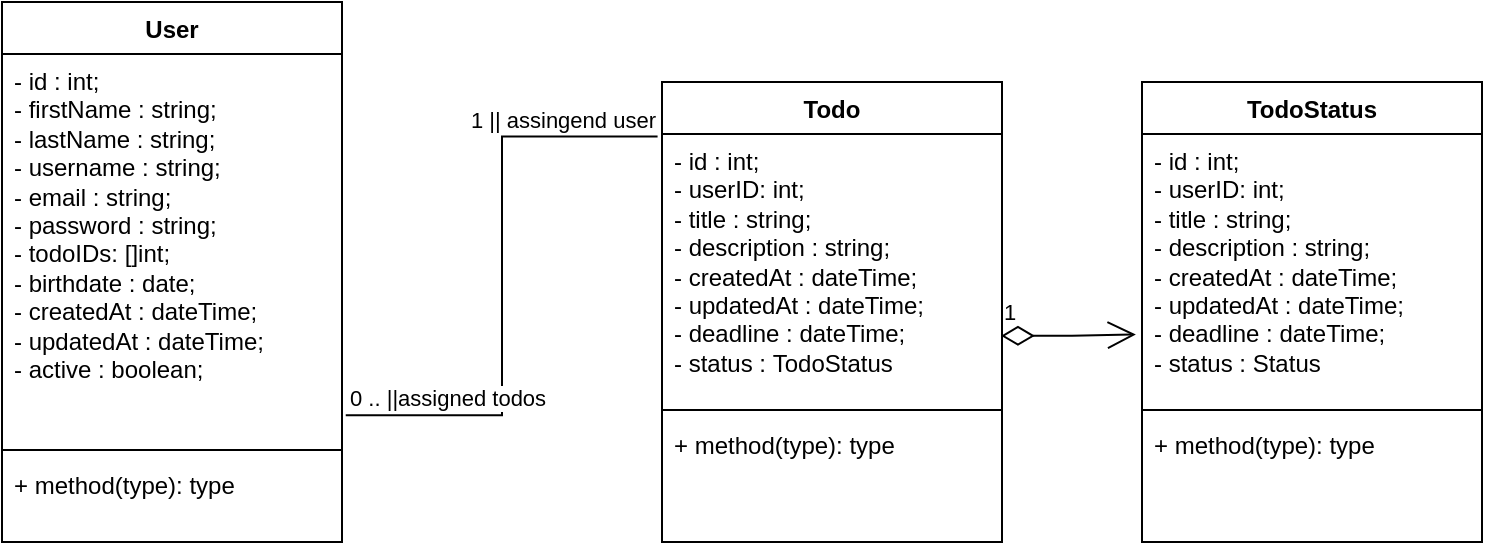 <mxfile version="23.1.6" type="github">
  <diagram id="C5RBs43oDa-KdzZeNtuy" name="Page-1">
    <mxGraphModel dx="1181" dy="446" grid="1" gridSize="10" guides="1" tooltips="1" connect="1" arrows="1" fold="1" page="1" pageScale="1" pageWidth="827" pageHeight="1169" math="0" shadow="0">
      <root>
        <mxCell id="WIyWlLk6GJQsqaUBKTNV-0" />
        <mxCell id="WIyWlLk6GJQsqaUBKTNV-1" parent="WIyWlLk6GJQsqaUBKTNV-0" />
        <mxCell id="sP9evEGXutJlZ9QTME4c-12" value="User" style="swimlane;fontStyle=1;align=center;verticalAlign=top;childLayout=stackLayout;horizontal=1;startSize=26;horizontalStack=0;resizeParent=1;resizeParentMax=0;resizeLast=0;collapsible=1;marginBottom=0;whiteSpace=wrap;html=1;" vertex="1" parent="WIyWlLk6GJQsqaUBKTNV-1">
          <mxGeometry x="30" y="20" width="170" height="270" as="geometry" />
        </mxCell>
        <mxCell id="sP9evEGXutJlZ9QTME4c-13" value="- id : int;&lt;br style=&quot;border-color: var(--border-color);&quot;&gt;&lt;span style=&quot;border-color: var(--border-color); background-color: initial;&quot;&gt;- firstName : string;&lt;br style=&quot;border-color: var(--border-color);&quot;&gt;- lastName : string;&lt;br style=&quot;border-color: var(--border-color);&quot;&gt;- username : string;&lt;br style=&quot;border-color: var(--border-color);&quot;&gt;- email : string;&lt;br style=&quot;border-color: var(--border-color);&quot;&gt;- password : string;&lt;br style=&quot;border-color: var(--border-color);&quot;&gt;- todoIDs: []int;&lt;br style=&quot;border-color: var(--border-color);&quot;&gt;- birthdate : date;&lt;br style=&quot;border-color: var(--border-color);&quot;&gt;- createdAt : dateTime;&lt;br style=&quot;border-color: var(--border-color);&quot;&gt;- updatedAt : dateTime;&lt;br style=&quot;border-color: var(--border-color);&quot;&gt;- active : boolean;&lt;/span&gt;" style="text;strokeColor=none;fillColor=none;align=left;verticalAlign=top;spacingLeft=4;spacingRight=4;overflow=hidden;rotatable=0;points=[[0,0.5],[1,0.5]];portConstraint=eastwest;whiteSpace=wrap;html=1;" vertex="1" parent="sP9evEGXutJlZ9QTME4c-12">
          <mxGeometry y="26" width="170" height="194" as="geometry" />
        </mxCell>
        <mxCell id="sP9evEGXutJlZ9QTME4c-14" value="" style="line;strokeWidth=1;fillColor=none;align=left;verticalAlign=middle;spacingTop=-1;spacingLeft=3;spacingRight=3;rotatable=0;labelPosition=right;points=[];portConstraint=eastwest;strokeColor=inherit;" vertex="1" parent="sP9evEGXutJlZ9QTME4c-12">
          <mxGeometry y="220" width="170" height="8" as="geometry" />
        </mxCell>
        <mxCell id="sP9evEGXutJlZ9QTME4c-15" value="+ method(type): type" style="text;strokeColor=none;fillColor=none;align=left;verticalAlign=top;spacingLeft=4;spacingRight=4;overflow=hidden;rotatable=0;points=[[0,0.5],[1,0.5]];portConstraint=eastwest;whiteSpace=wrap;html=1;" vertex="1" parent="sP9evEGXutJlZ9QTME4c-12">
          <mxGeometry y="228" width="170" height="42" as="geometry" />
        </mxCell>
        <mxCell id="sP9evEGXutJlZ9QTME4c-16" value="Todo" style="swimlane;fontStyle=1;align=center;verticalAlign=top;childLayout=stackLayout;horizontal=1;startSize=26;horizontalStack=0;resizeParent=1;resizeParentMax=0;resizeLast=0;collapsible=1;marginBottom=0;whiteSpace=wrap;html=1;" vertex="1" parent="WIyWlLk6GJQsqaUBKTNV-1">
          <mxGeometry x="360" y="60" width="170" height="230" as="geometry" />
        </mxCell>
        <mxCell id="sP9evEGXutJlZ9QTME4c-17" value="- id : int;&lt;br style=&quot;border-color: var(--border-color);&quot;&gt;&lt;span style=&quot;border-color: var(--border-color); background-color: initial;&quot;&gt;- userID: int;&lt;br&gt;- title : string;&lt;br&gt;- description : string;&lt;br&gt;- createdAt : dateTime;&lt;br&gt;- updatedAt : dateTime;&lt;br&gt;- deadline : dateTime;&lt;br&gt;- status :&amp;nbsp;TodoStatus&lt;br&gt;&lt;/span&gt;" style="text;strokeColor=none;fillColor=none;align=left;verticalAlign=top;spacingLeft=4;spacingRight=4;overflow=hidden;rotatable=0;points=[[0,0.5],[1,0.5]];portConstraint=eastwest;whiteSpace=wrap;html=1;" vertex="1" parent="sP9evEGXutJlZ9QTME4c-16">
          <mxGeometry y="26" width="170" height="134" as="geometry" />
        </mxCell>
        <mxCell id="sP9evEGXutJlZ9QTME4c-18" value="" style="line;strokeWidth=1;fillColor=none;align=left;verticalAlign=middle;spacingTop=-1;spacingLeft=3;spacingRight=3;rotatable=0;labelPosition=right;points=[];portConstraint=eastwest;strokeColor=inherit;" vertex="1" parent="sP9evEGXutJlZ9QTME4c-16">
          <mxGeometry y="160" width="170" height="8" as="geometry" />
        </mxCell>
        <mxCell id="sP9evEGXutJlZ9QTME4c-19" value="+ method(type): type" style="text;strokeColor=none;fillColor=none;align=left;verticalAlign=top;spacingLeft=4;spacingRight=4;overflow=hidden;rotatable=0;points=[[0,0.5],[1,0.5]];portConstraint=eastwest;whiteSpace=wrap;html=1;" vertex="1" parent="sP9evEGXutJlZ9QTME4c-16">
          <mxGeometry y="168" width="170" height="62" as="geometry" />
        </mxCell>
        <mxCell id="sP9evEGXutJlZ9QTME4c-20" value="TodoStatus" style="swimlane;fontStyle=1;align=center;verticalAlign=top;childLayout=stackLayout;horizontal=1;startSize=26;horizontalStack=0;resizeParent=1;resizeParentMax=0;resizeLast=0;collapsible=1;marginBottom=0;whiteSpace=wrap;html=1;" vertex="1" parent="WIyWlLk6GJQsqaUBKTNV-1">
          <mxGeometry x="600" y="60" width="170" height="230" as="geometry" />
        </mxCell>
        <mxCell id="sP9evEGXutJlZ9QTME4c-21" value="- id : int;&lt;br style=&quot;border-color: var(--border-color);&quot;&gt;&lt;span style=&quot;border-color: var(--border-color); background-color: initial;&quot;&gt;- userID: int;&lt;br&gt;- title : string;&lt;br&gt;- description : string;&lt;br&gt;- createdAt : dateTime;&lt;br&gt;- updatedAt : dateTime;&lt;br&gt;- deadline : dateTime;&lt;br&gt;- status : Status&lt;br&gt;&lt;/span&gt;" style="text;strokeColor=none;fillColor=none;align=left;verticalAlign=top;spacingLeft=4;spacingRight=4;overflow=hidden;rotatable=0;points=[[0,0.5],[1,0.5]];portConstraint=eastwest;whiteSpace=wrap;html=1;" vertex="1" parent="sP9evEGXutJlZ9QTME4c-20">
          <mxGeometry y="26" width="170" height="134" as="geometry" />
        </mxCell>
        <mxCell id="sP9evEGXutJlZ9QTME4c-22" value="" style="line;strokeWidth=1;fillColor=none;align=left;verticalAlign=middle;spacingTop=-1;spacingLeft=3;spacingRight=3;rotatable=0;labelPosition=right;points=[];portConstraint=eastwest;strokeColor=inherit;" vertex="1" parent="sP9evEGXutJlZ9QTME4c-20">
          <mxGeometry y="160" width="170" height="8" as="geometry" />
        </mxCell>
        <mxCell id="sP9evEGXutJlZ9QTME4c-23" value="+ method(type): type" style="text;strokeColor=none;fillColor=none;align=left;verticalAlign=top;spacingLeft=4;spacingRight=4;overflow=hidden;rotatable=0;points=[[0,0.5],[1,0.5]];portConstraint=eastwest;whiteSpace=wrap;html=1;" vertex="1" parent="sP9evEGXutJlZ9QTME4c-20">
          <mxGeometry y="168" width="170" height="62" as="geometry" />
        </mxCell>
        <mxCell id="sP9evEGXutJlZ9QTME4c-24" value="1" style="endArrow=open;html=1;endSize=12;startArrow=diamondThin;startSize=14;startFill=0;edgeStyle=orthogonalEdgeStyle;align=left;verticalAlign=bottom;rounded=0;entryX=-0.018;entryY=0.748;entryDx=0;entryDy=0;entryPerimeter=0;exitX=0.997;exitY=0.753;exitDx=0;exitDy=0;exitPerimeter=0;" edge="1" parent="WIyWlLk6GJQsqaUBKTNV-1" source="sP9evEGXutJlZ9QTME4c-17" target="sP9evEGXutJlZ9QTME4c-21">
          <mxGeometry x="-1" y="3" relative="1" as="geometry">
            <mxPoint x="199" y="600" as="sourcePoint" />
            <mxPoint x="540" y="570" as="targetPoint" />
            <mxPoint as="offset" />
          </mxGeometry>
        </mxCell>
        <mxCell id="sP9evEGXutJlZ9QTME4c-28" value="" style="endArrow=none;html=1;edgeStyle=orthogonalEdgeStyle;rounded=0;entryX=-0.013;entryY=0.009;entryDx=0;entryDy=0;exitX=1.011;exitY=0.931;exitDx=0;exitDy=0;exitPerimeter=0;entryPerimeter=0;" edge="1" parent="WIyWlLk6GJQsqaUBKTNV-1" source="sP9evEGXutJlZ9QTME4c-13" target="sP9evEGXutJlZ9QTME4c-17">
          <mxGeometry relative="1" as="geometry">
            <mxPoint x="115" y="319" as="sourcePoint" />
            <mxPoint x="540" y="500" as="targetPoint" />
          </mxGeometry>
        </mxCell>
        <mxCell id="sP9evEGXutJlZ9QTME4c-29" value="0 .. ||assigned todos" style="edgeLabel;resizable=0;html=1;align=left;verticalAlign=bottom;" connectable="0" vertex="1" parent="sP9evEGXutJlZ9QTME4c-28">
          <mxGeometry x="-1" relative="1" as="geometry" />
        </mxCell>
        <mxCell id="sP9evEGXutJlZ9QTME4c-30" value="1 || assingend user" style="edgeLabel;resizable=0;html=1;align=right;verticalAlign=bottom;" connectable="0" vertex="1" parent="sP9evEGXutJlZ9QTME4c-28">
          <mxGeometry x="1" relative="1" as="geometry" />
        </mxCell>
      </root>
    </mxGraphModel>
  </diagram>
</mxfile>
